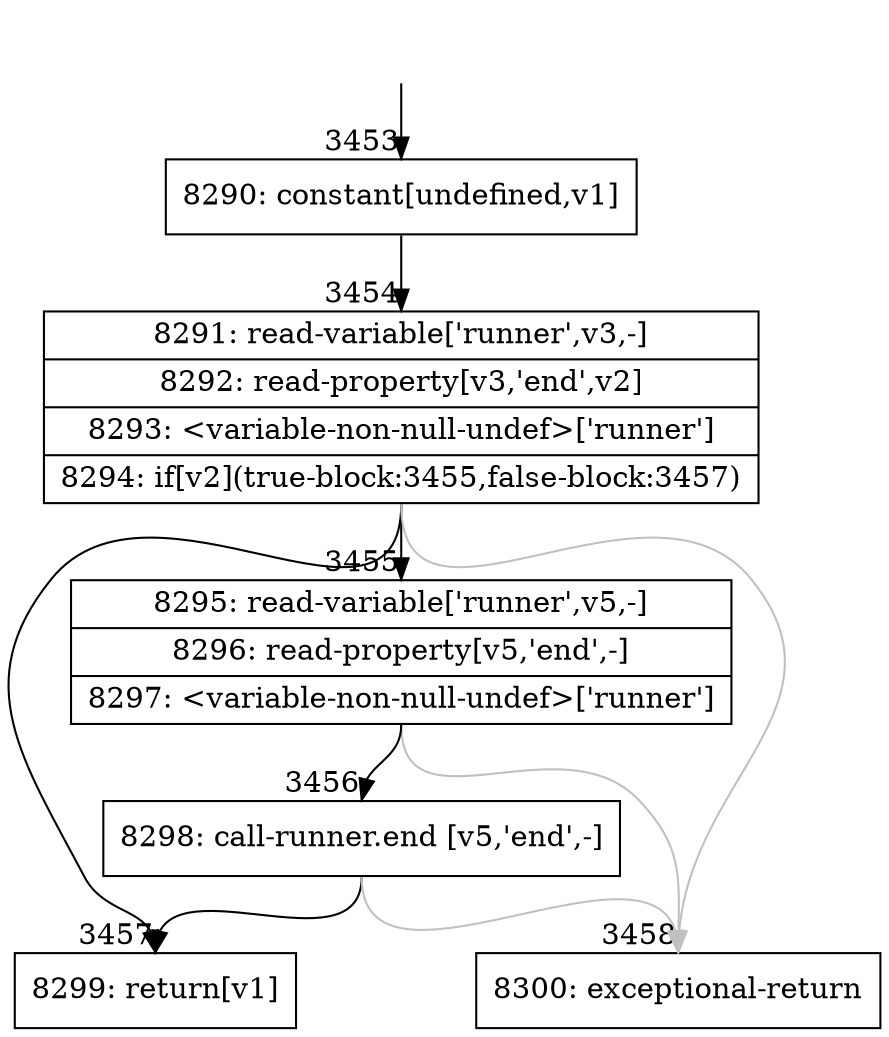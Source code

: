 digraph {
rankdir="TD"
BB_entry285[shape=none,label=""];
BB_entry285 -> BB3453 [tailport=s, headport=n, headlabel="    3453"]
BB3453 [shape=record label="{8290: constant[undefined,v1]}" ] 
BB3453 -> BB3454 [tailport=s, headport=n, headlabel="      3454"]
BB3454 [shape=record label="{8291: read-variable['runner',v3,-]|8292: read-property[v3,'end',v2]|8293: \<variable-non-null-undef\>['runner']|8294: if[v2](true-block:3455,false-block:3457)}" ] 
BB3454 -> BB3457 [tailport=s, headport=n, headlabel="      3457"]
BB3454 -> BB3455 [tailport=s, headport=n, headlabel="      3455"]
BB3454 -> BB3458 [tailport=s, headport=n, color=gray, headlabel="      3458"]
BB3455 [shape=record label="{8295: read-variable['runner',v5,-]|8296: read-property[v5,'end',-]|8297: \<variable-non-null-undef\>['runner']}" ] 
BB3455 -> BB3456 [tailport=s, headport=n, headlabel="      3456"]
BB3455 -> BB3458 [tailport=s, headport=n, color=gray]
BB3456 [shape=record label="{8298: call-runner.end [v5,'end',-]}" ] 
BB3456 -> BB3457 [tailport=s, headport=n]
BB3456 -> BB3458 [tailport=s, headport=n, color=gray]
BB3457 [shape=record label="{8299: return[v1]}" ] 
BB3458 [shape=record label="{8300: exceptional-return}" ] 
//#$~ 5157
}
